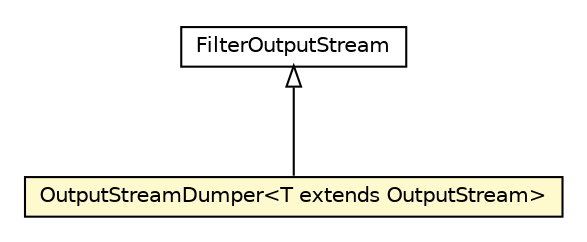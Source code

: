 #!/usr/local/bin/dot
#
# Class diagram 
# Generated by UMLGraph version 5.1 (http://www.umlgraph.org/)
#

digraph G {
	edge [fontname="Helvetica",fontsize=10,labelfontname="Helvetica",labelfontsize=10];
	node [fontname="Helvetica",fontsize=10,shape=plaintext];
	nodesep=0.25;
	ranksep=0.5;
	// com.gc.iotools.stream.os.inspection.OutputStreamDumper<T extends java.io.OutputStream>
	c492 [label=<<table title="com.gc.iotools.stream.os.inspection.OutputStreamDumper" border="0" cellborder="1" cellspacing="0" cellpadding="2" port="p" bgcolor="lemonChiffon" href="./OutputStreamDumper.html">
		<tr><td><table border="0" cellspacing="0" cellpadding="1">
<tr><td align="center" balign="center"> OutputStreamDumper&lt;T extends OutputStream&gt; </td></tr>
		</table></td></tr>
		</table>>, fontname="Helvetica", fontcolor="black", fontsize=10.0];
	//com.gc.iotools.stream.os.inspection.OutputStreamDumper<T extends java.io.OutputStream> extends java.io.FilterOutputStream
	c528:p -> c492:p [dir=back,arrowtail=empty];
	// java.io.FilterOutputStream
	c528 [label=<<table title="java.io.FilterOutputStream" border="0" cellborder="1" cellspacing="0" cellpadding="2" port="p" href="http://java.sun.com/j2se/1.5.0/docs/api/java/io/FilterOutputStream.html">
		<tr><td><table border="0" cellspacing="0" cellpadding="1">
<tr><td align="center" balign="center"> FilterOutputStream </td></tr>
		</table></td></tr>
		</table>>, fontname="Helvetica", fontcolor="black", fontsize=10.0];
}

